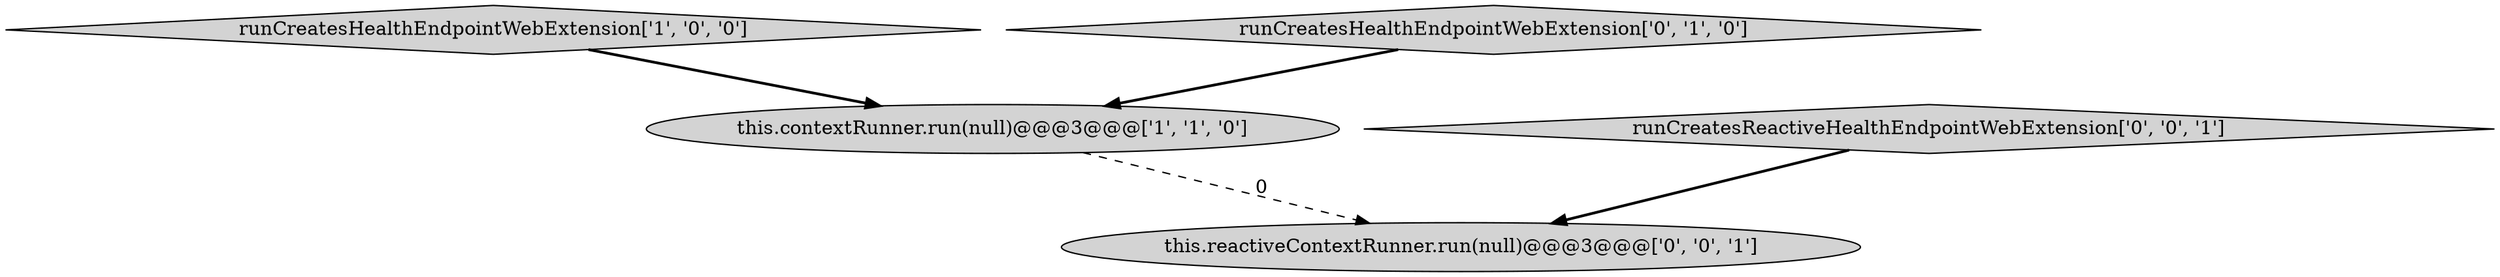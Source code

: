 digraph {
1 [style = filled, label = "runCreatesHealthEndpointWebExtension['1', '0', '0']", fillcolor = lightgray, shape = diamond image = "AAA0AAABBB1BBB"];
3 [style = filled, label = "runCreatesReactiveHealthEndpointWebExtension['0', '0', '1']", fillcolor = lightgray, shape = diamond image = "AAA0AAABBB3BBB"];
4 [style = filled, label = "this.reactiveContextRunner.run(null)@@@3@@@['0', '0', '1']", fillcolor = lightgray, shape = ellipse image = "AAA0AAABBB3BBB"];
0 [style = filled, label = "this.contextRunner.run(null)@@@3@@@['1', '1', '0']", fillcolor = lightgray, shape = ellipse image = "AAA0AAABBB1BBB"];
2 [style = filled, label = "runCreatesHealthEndpointWebExtension['0', '1', '0']", fillcolor = lightgray, shape = diamond image = "AAA0AAABBB2BBB"];
2->0 [style = bold, label=""];
1->0 [style = bold, label=""];
3->4 [style = bold, label=""];
0->4 [style = dashed, label="0"];
}
